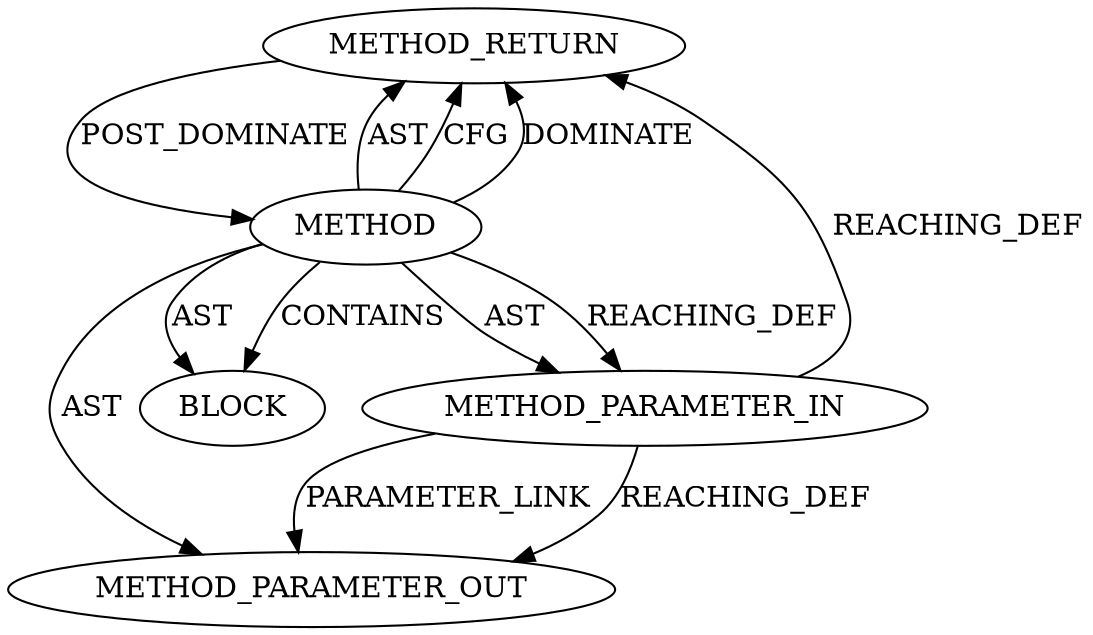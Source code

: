 digraph {
  12244 [label=METHOD_RETURN ORDER=2 CODE="RET" TYPE_FULL_NAME="ANY" EVALUATION_STRATEGY="BY_VALUE"]
  12241 [label=METHOD AST_PARENT_TYPE="NAMESPACE_BLOCK" AST_PARENT_FULL_NAME="<global>" ORDER=0 CODE="<empty>" FULL_NAME="<operator>.preDecrement" IS_EXTERNAL=true FILENAME="<empty>" SIGNATURE="" NAME="<operator>.preDecrement"]
  12242 [label=METHOD_PARAMETER_IN ORDER=1 CODE="p1" IS_VARIADIC=false TYPE_FULL_NAME="ANY" EVALUATION_STRATEGY="BY_VALUE" INDEX=1 NAME="p1"]
  13396 [label=METHOD_PARAMETER_OUT ORDER=1 CODE="p1" IS_VARIADIC=false TYPE_FULL_NAME="ANY" EVALUATION_STRATEGY="BY_VALUE" INDEX=1 NAME="p1"]
  12243 [label=BLOCK ORDER=1 ARGUMENT_INDEX=1 CODE="<empty>" TYPE_FULL_NAME="ANY"]
  12242 -> 13396 [label=REACHING_DEF VARIABLE="p1"]
  12241 -> 12244 [label=AST ]
  12241 -> 12244 [label=CFG ]
  12244 -> 12241 [label=POST_DOMINATE ]
  12241 -> 12242 [label=REACHING_DEF VARIABLE=""]
  12241 -> 12243 [label=AST ]
  12242 -> 13396 [label=PARAMETER_LINK ]
  12241 -> 13396 [label=AST ]
  12241 -> 12244 [label=DOMINATE ]
  12241 -> 12243 [label=CONTAINS ]
  12242 -> 12244 [label=REACHING_DEF VARIABLE="p1"]
  12241 -> 12242 [label=AST ]
}
